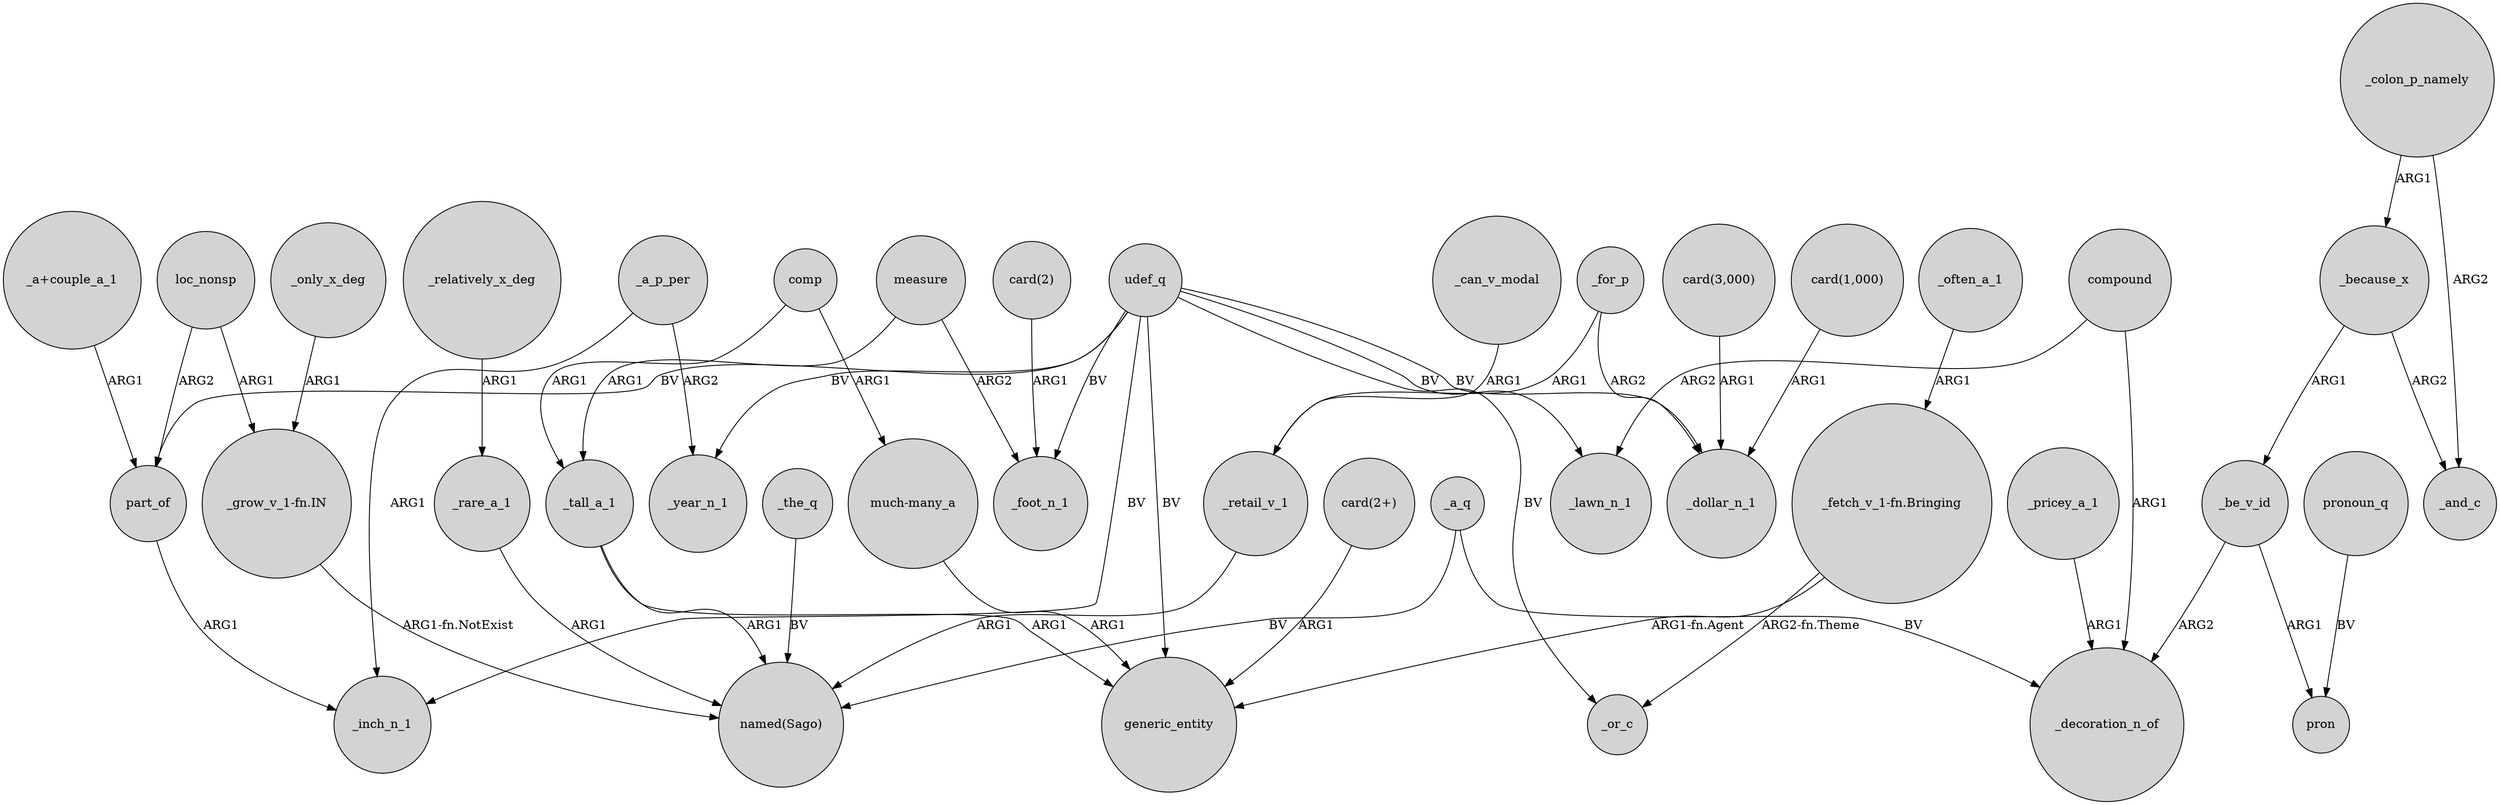 digraph {
	node [shape=circle style=filled]
	udef_q -> part_of [label=BV]
	_colon_p_namely -> _because_x [label=ARG1]
	udef_q -> generic_entity [label=BV]
	comp -> _tall_a_1 [label=ARG1]
	measure -> _foot_n_1 [label=ARG2]
	_for_p -> _dollar_n_1 [label=ARG2]
	udef_q -> _inch_n_1 [label=BV]
	"much-many_a" -> generic_entity [label=ARG1]
	_a_p_per -> _year_n_1 [label=ARG2]
	_tall_a_1 -> generic_entity [label=ARG1]
	_be_v_id -> _decoration_n_of [label=ARG2]
	loc_nonsp -> part_of [label=ARG2]
	_often_a_1 -> "_fetch_v_1-fn.Bringing" [label=ARG1]
	"_grow_v_1-fn.IN" -> "named(Sago)" [label="ARG1-fn.NotExist"]
	measure -> _tall_a_1 [label=ARG1]
	udef_q -> _or_c [label=BV]
	_be_v_id -> pron [label=ARG1]
	_colon_p_namely -> _and_c [label=ARG2]
	"card(1,000)" -> _dollar_n_1 [label=ARG1]
	_a_p_per -> _inch_n_1 [label=ARG1]
	_retail_v_1 -> "named(Sago)" [label=ARG1]
	"card(2)" -> _foot_n_1 [label=ARG1]
	compound -> _decoration_n_of [label=ARG1]
	pronoun_q -> pron [label=BV]
	udef_q -> _foot_n_1 [label=BV]
	_can_v_modal -> _retail_v_1 [label=ARG1]
	_because_x -> _be_v_id [label=ARG1]
	_for_p -> _retail_v_1 [label=ARG1]
	comp -> "much-many_a" [label=ARG1]
	_pricey_a_1 -> _decoration_n_of [label=ARG1]
	udef_q -> _lawn_n_1 [label=BV]
	loc_nonsp -> "_grow_v_1-fn.IN" [label=ARG1]
	_a_q -> _decoration_n_of [label=BV]
	"_fetch_v_1-fn.Bringing" -> generic_entity [label="ARG1-fn.Agent"]
	part_of -> _inch_n_1 [label=ARG1]
	_a_q -> "named(Sago)" [label=BV]
	"card(2+)" -> generic_entity [label=ARG1]
	_only_x_deg -> "_grow_v_1-fn.IN" [label=ARG1]
	compound -> _lawn_n_1 [label=ARG2]
	_tall_a_1 -> "named(Sago)" [label=ARG1]
	"card(3,000)" -> _dollar_n_1 [label=ARG1]
	"_fetch_v_1-fn.Bringing" -> _or_c [label="ARG2-fn.Theme"]
	udef_q -> _year_n_1 [label=BV]
	_the_q -> "named(Sago)" [label=BV]
	_relatively_x_deg -> _rare_a_1 [label=ARG1]
	"_a+couple_a_1" -> part_of [label=ARG1]
	_rare_a_1 -> "named(Sago)" [label=ARG1]
	udef_q -> _dollar_n_1 [label=BV]
	_because_x -> _and_c [label=ARG2]
}

